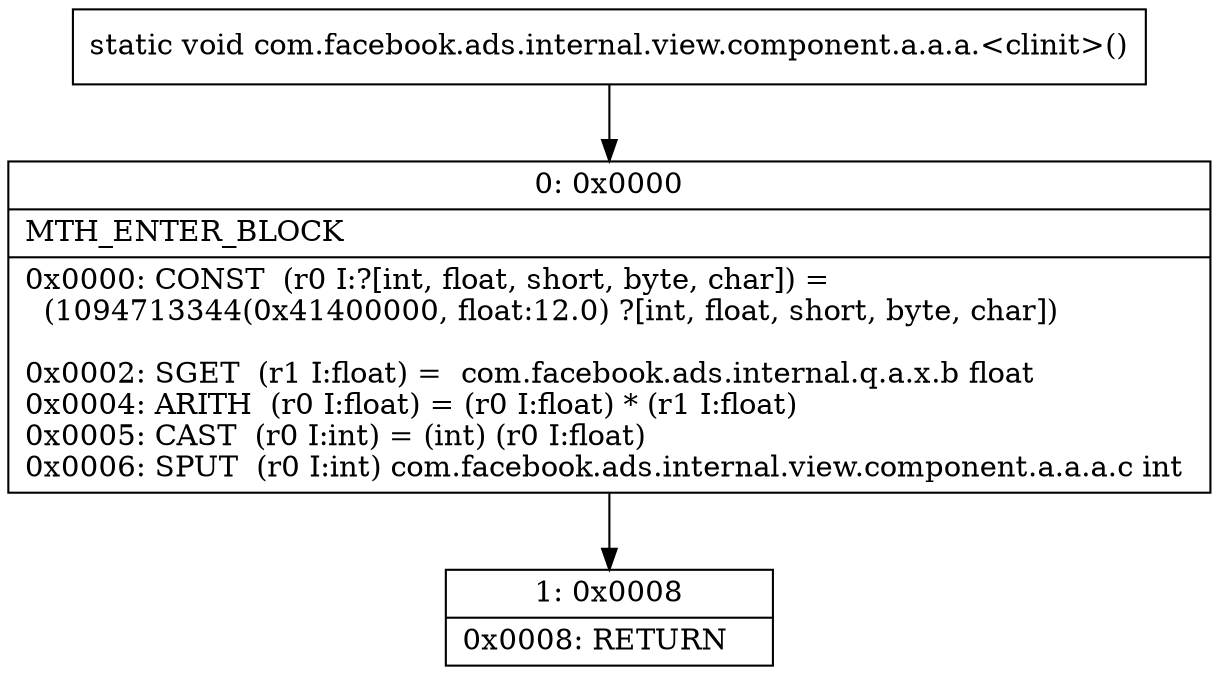 digraph "CFG forcom.facebook.ads.internal.view.component.a.a.a.\<clinit\>()V" {
Node_0 [shape=record,label="{0\:\ 0x0000|MTH_ENTER_BLOCK\l|0x0000: CONST  (r0 I:?[int, float, short, byte, char]) = \l  (1094713344(0x41400000, float:12.0) ?[int, float, short, byte, char])\l \l0x0002: SGET  (r1 I:float) =  com.facebook.ads.internal.q.a.x.b float \l0x0004: ARITH  (r0 I:float) = (r0 I:float) * (r1 I:float) \l0x0005: CAST  (r0 I:int) = (int) (r0 I:float) \l0x0006: SPUT  (r0 I:int) com.facebook.ads.internal.view.component.a.a.a.c int \l}"];
Node_1 [shape=record,label="{1\:\ 0x0008|0x0008: RETURN   \l}"];
MethodNode[shape=record,label="{static void com.facebook.ads.internal.view.component.a.a.a.\<clinit\>() }"];
MethodNode -> Node_0;
Node_0 -> Node_1;
}

